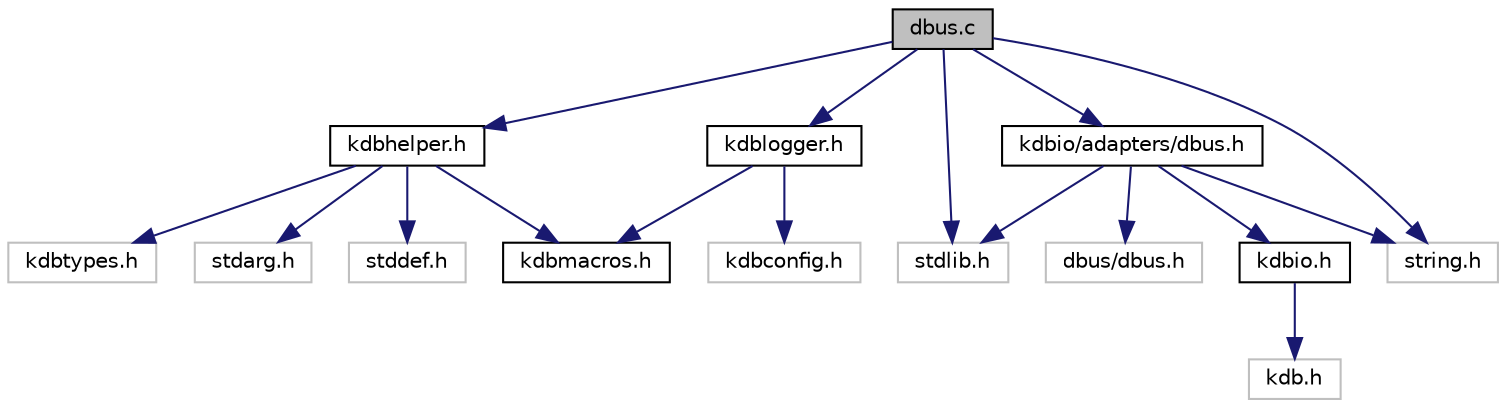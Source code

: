 digraph "dbus.c"
{
 // LATEX_PDF_SIZE
  edge [fontname="Helvetica",fontsize="10",labelfontname="Helvetica",labelfontsize="10"];
  node [fontname="Helvetica",fontsize="10",shape=record];
  Node0 [label="dbus.c",height=0.2,width=0.4,color="black", fillcolor="grey75", style="filled", fontcolor="black",tooltip="I/O Adapter for D-Bus."];
  Node0 -> Node1 [color="midnightblue",fontsize="10",style="solid",fontname="Helvetica"];
  Node1 [label="kdbhelper.h",height=0.2,width=0.4,color="black", fillcolor="white", style="filled",URL="$kdbhelper_8h.html",tooltip="Helper for memory management."];
  Node1 -> Node2 [color="midnightblue",fontsize="10",style="solid",fontname="Helvetica"];
  Node2 [label="kdbmacros.h",height=0.2,width=0.4,color="black", fillcolor="white", style="filled",URL="$kdbmacros_8h.html",tooltip="Macros by Elektra."];
  Node1 -> Node3 [color="midnightblue",fontsize="10",style="solid",fontname="Helvetica"];
  Node3 [label="kdbtypes.h",height=0.2,width=0.4,color="grey75", fillcolor="white", style="filled",tooltip=" "];
  Node1 -> Node4 [color="midnightblue",fontsize="10",style="solid",fontname="Helvetica"];
  Node4 [label="stdarg.h",height=0.2,width=0.4,color="grey75", fillcolor="white", style="filled",tooltip=" "];
  Node1 -> Node5 [color="midnightblue",fontsize="10",style="solid",fontname="Helvetica"];
  Node5 [label="stddef.h",height=0.2,width=0.4,color="grey75", fillcolor="white", style="filled",tooltip=" "];
  Node0 -> Node6 [color="midnightblue",fontsize="10",style="solid",fontname="Helvetica"];
  Node6 [label="kdbio/adapters/dbus.h",height=0.2,width=0.4,color="black", fillcolor="white", style="filled",URL="$dbus_8h.html",tooltip="I/O Adapter for D-Bus."];
  Node6 -> Node7 [color="midnightblue",fontsize="10",style="solid",fontname="Helvetica"];
  Node7 [label="dbus/dbus.h",height=0.2,width=0.4,color="grey75", fillcolor="white", style="filled",tooltip=" "];
  Node6 -> Node8 [color="midnightblue",fontsize="10",style="solid",fontname="Helvetica"];
  Node8 [label="stdlib.h",height=0.2,width=0.4,color="grey75", fillcolor="white", style="filled",tooltip=" "];
  Node6 -> Node9 [color="midnightblue",fontsize="10",style="solid",fontname="Helvetica"];
  Node9 [label="string.h",height=0.2,width=0.4,color="grey75", fillcolor="white", style="filled",tooltip=" "];
  Node6 -> Node10 [color="midnightblue",fontsize="10",style="solid",fontname="Helvetica"];
  Node10 [label="kdbio.h",height=0.2,width=0.4,color="black", fillcolor="white", style="filled",URL="$kdbio_8h.html",tooltip="Elektra-I/O structures for I/O bindings, plugins and applications."];
  Node10 -> Node11 [color="midnightblue",fontsize="10",style="solid",fontname="Helvetica"];
  Node11 [label="kdb.h",height=0.2,width=0.4,color="grey75", fillcolor="white", style="filled",tooltip=" "];
  Node0 -> Node12 [color="midnightblue",fontsize="10",style="solid",fontname="Helvetica"];
  Node12 [label="kdblogger.h",height=0.2,width=0.4,color="black", fillcolor="white", style="filled",URL="$kdblogger_8h.html",tooltip="Logger Interface."];
  Node12 -> Node13 [color="midnightblue",fontsize="10",style="solid",fontname="Helvetica"];
  Node13 [label="kdbconfig.h",height=0.2,width=0.4,color="grey75", fillcolor="white", style="filled",tooltip=" "];
  Node12 -> Node2 [color="midnightblue",fontsize="10",style="solid",fontname="Helvetica"];
  Node0 -> Node8 [color="midnightblue",fontsize="10",style="solid",fontname="Helvetica"];
  Node0 -> Node9 [color="midnightblue",fontsize="10",style="solid",fontname="Helvetica"];
}

